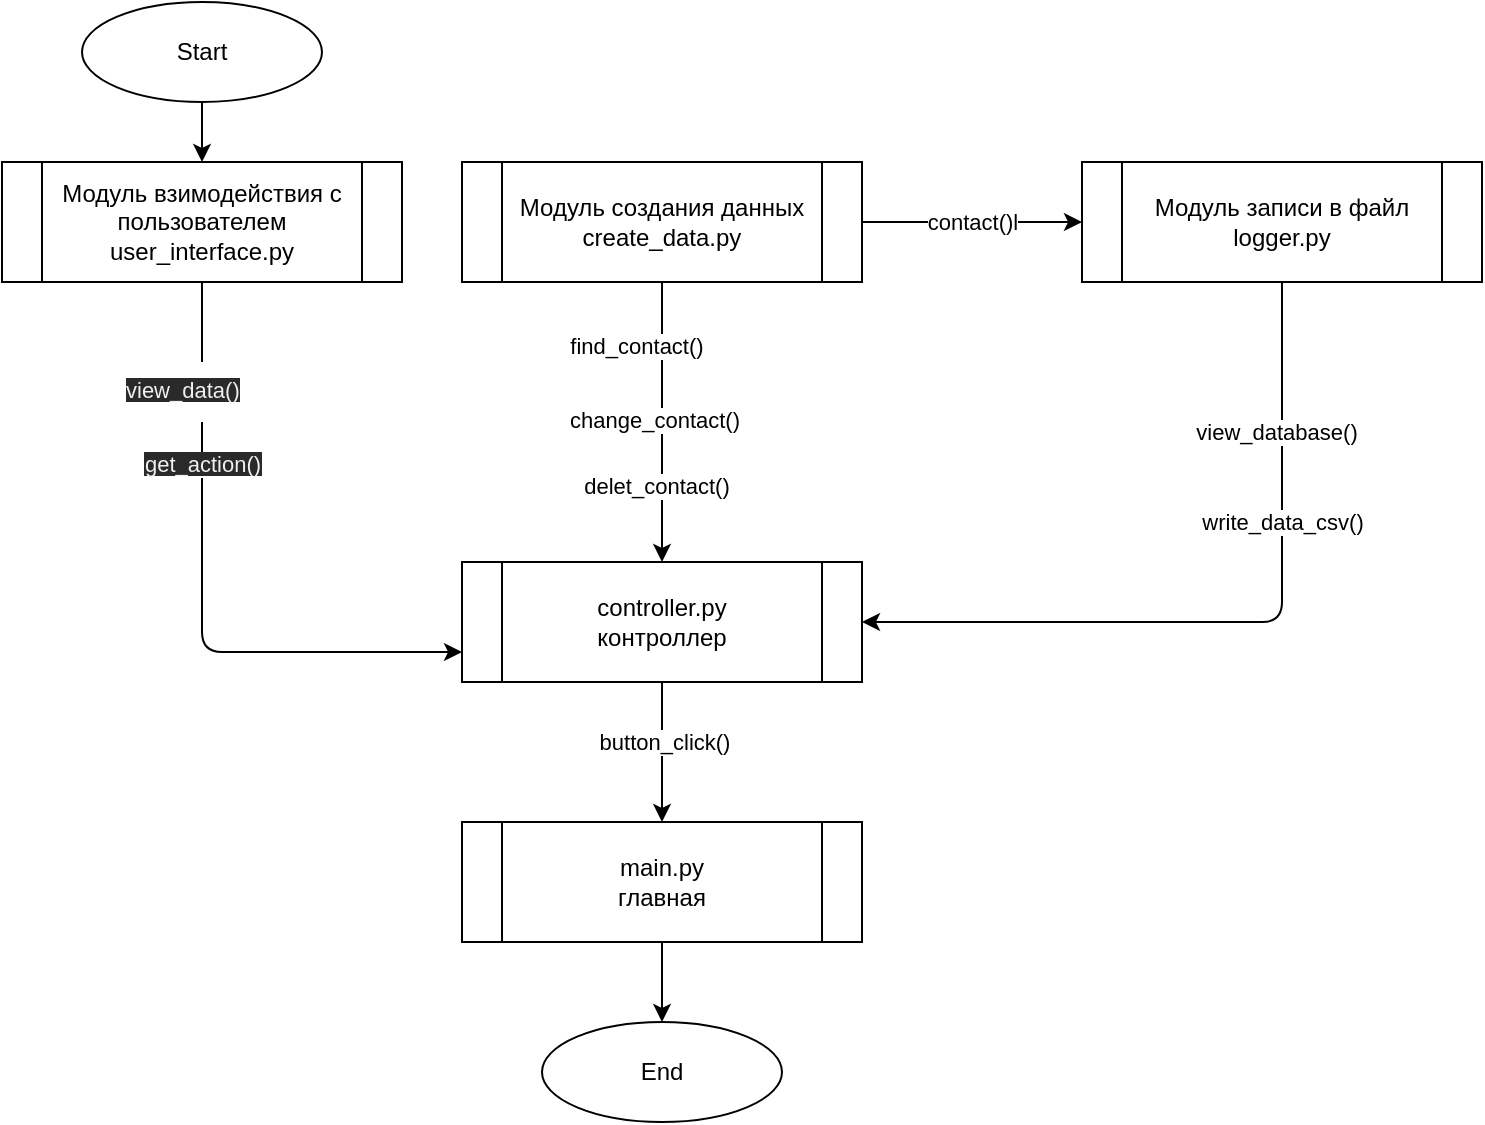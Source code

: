 <mxfile>
    <diagram id="iWDvVaj283KHKBU8eduZ" name="Страница 1">
        <mxGraphModel dx="1657" dy="556" grid="1" gridSize="10" guides="1" tooltips="1" connect="1" arrows="1" fold="1" page="1" pageScale="1" pageWidth="827" pageHeight="1169" math="0" shadow="0">
            <root>
                <mxCell id="0"/>
                <mxCell id="1" parent="0"/>
                <mxCell id="17" value="Модуль взимодействия с пользователем&lt;br&gt;user_interface.py" style="shape=process;whiteSpace=wrap;html=1;backgroundOutline=1;" parent="1" vertex="1">
                    <mxGeometry x="-150" y="90" width="200" height="60" as="geometry"/>
                </mxCell>
                <mxCell id="57" value="" style="edgeStyle=none;html=1;" parent="1" source="18" target="24" edge="1">
                    <mxGeometry relative="1" as="geometry"/>
                </mxCell>
                <mxCell id="18" value="main.py&lt;br&gt;главная" style="shape=process;whiteSpace=wrap;html=1;backgroundOutline=1;" parent="1" vertex="1">
                    <mxGeometry x="80" y="420" width="200" height="60" as="geometry"/>
                </mxCell>
                <mxCell id="59" value="" style="edgeStyle=none;html=1;" parent="1" source="20" target="17" edge="1">
                    <mxGeometry relative="1" as="geometry"/>
                </mxCell>
                <mxCell id="20" value="Start" style="ellipse;whiteSpace=wrap;html=1;" parent="1" vertex="1">
                    <mxGeometry x="-110" y="10" width="120" height="50" as="geometry"/>
                </mxCell>
                <mxCell id="21" value="Модуль создания данных&lt;br&gt;create_data.py" style="shape=process;whiteSpace=wrap;html=1;backgroundOutline=1;" parent="1" vertex="1">
                    <mxGeometry x="80" y="90" width="200" height="60" as="geometry"/>
                </mxCell>
                <mxCell id="22" value="Модуль записи в файл&lt;br&gt;logger.py" style="shape=process;whiteSpace=wrap;html=1;backgroundOutline=1;" parent="1" vertex="1">
                    <mxGeometry x="390" y="90" width="200" height="60" as="geometry"/>
                </mxCell>
                <mxCell id="56" value="" style="edgeStyle=none;html=1;" parent="1" source="23" target="18" edge="1">
                    <mxGeometry relative="1" as="geometry"/>
                </mxCell>
                <mxCell id="58" value="button_click()" style="edgeLabel;html=1;align=center;verticalAlign=middle;resizable=0;points=[];" parent="56" vertex="1" connectable="0">
                    <mxGeometry x="-0.143" y="1" relative="1" as="geometry">
                        <mxPoint as="offset"/>
                    </mxGeometry>
                </mxCell>
                <mxCell id="23" value="controller.py&lt;br&gt;контроллер" style="shape=process;whiteSpace=wrap;html=1;backgroundOutline=1;" parent="1" vertex="1">
                    <mxGeometry x="80" y="290" width="200" height="60" as="geometry"/>
                </mxCell>
                <mxCell id="24" value="End" style="ellipse;whiteSpace=wrap;html=1;" parent="1" vertex="1">
                    <mxGeometry x="120" y="520" width="120" height="50" as="geometry"/>
                </mxCell>
                <mxCell id="34" value="&lt;meta charset=&quot;utf-8&quot;&gt;&lt;span style=&quot;color: rgb(240, 240, 240); font-family: helvetica; font-size: 11px; font-style: normal; font-weight: 400; letter-spacing: normal; text-align: center; text-indent: 0px; text-transform: none; word-spacing: 0px; background-color: rgb(42, 42, 42); display: inline; float: none;&quot;&gt;get_action()&lt;/span&gt;" style="endArrow=classic;html=1;entryX=0;entryY=0.75;entryDx=0;entryDy=0;exitX=0.5;exitY=1;exitDx=0;exitDy=0;startArrow=none;" parent="1" source="52" target="23" edge="1">
                    <mxGeometry x="-0.833" relative="1" as="geometry">
                        <mxPoint x="50" y="110" as="sourcePoint"/>
                        <mxPoint x="130" y="320" as="targetPoint"/>
                        <Array as="points">
                            <mxPoint x="-50" y="335"/>
                        </Array>
                        <mxPoint as="offset"/>
                    </mxGeometry>
                </mxCell>
                <mxCell id="38" value="" style="endArrow=classic;html=1;exitX=0.5;exitY=1;exitDx=0;exitDy=0;entryX=1;entryY=0.5;entryDx=0;entryDy=0;" parent="1" source="22" target="23" edge="1">
                    <mxGeometry relative="1" as="geometry">
                        <mxPoint x="30" y="320" as="sourcePoint"/>
                        <mxPoint x="130" y="320" as="targetPoint"/>
                        <Array as="points">
                            <mxPoint x="490" y="320"/>
                        </Array>
                    </mxGeometry>
                </mxCell>
                <mxCell id="39" value="write_data_csv()" style="edgeLabel;resizable=0;html=1;align=center;verticalAlign=middle;" parent="38" connectable="0" vertex="1">
                    <mxGeometry relative="1" as="geometry">
                        <mxPoint x="20" y="-50" as="offset"/>
                    </mxGeometry>
                </mxCell>
                <mxCell id="40" value="" style="endArrow=classic;html=1;exitX=0.5;exitY=1;exitDx=0;exitDy=0;entryX=0.5;entryY=0;entryDx=0;entryDy=0;" parent="1" source="21" target="23" edge="1">
                    <mxGeometry relative="1" as="geometry">
                        <mxPoint x="30" y="320" as="sourcePoint"/>
                        <mxPoint x="130" y="320" as="targetPoint"/>
                        <Array as="points"/>
                    </mxGeometry>
                </mxCell>
                <mxCell id="44" value="view_database()" style="edgeLabel;resizable=0;html=1;align=center;verticalAlign=middle;" parent="1" connectable="0" vertex="1">
                    <mxGeometry x="500" y="205" as="geometry">
                        <mxPoint x="-13" y="20" as="offset"/>
                    </mxGeometry>
                </mxCell>
                <mxCell id="45" value="change_contact()" style="edgeLabel;resizable=0;html=1;align=center;verticalAlign=middle;" parent="1" connectable="0" vertex="1">
                    <mxGeometry x="180" y="200" as="geometry">
                        <mxPoint x="-4" y="19" as="offset"/>
                    </mxGeometry>
                </mxCell>
                <mxCell id="46" value="delet_contact()" style="edgeLabel;resizable=0;html=1;align=center;verticalAlign=middle;" parent="1" connectable="0" vertex="1">
                    <mxGeometry x="180" y="230" as="geometry">
                        <mxPoint x="-3" y="22" as="offset"/>
                    </mxGeometry>
                </mxCell>
                <mxCell id="52" value="&lt;span style=&quot;color: rgb(240 , 240 , 240) ; font-family: &amp;#34;helvetica&amp;#34; ; font-size: 11px ; font-style: normal ; font-weight: 400 ; letter-spacing: normal ; text-align: center ; text-indent: 0px ; text-transform: none ; word-spacing: 0px ; background-color: rgb(42 , 42 , 42) ; display: inline ; float: none&quot;&gt;view_data()&lt;/span&gt;" style="text;whiteSpace=wrap;html=1;" parent="1" vertex="1">
                    <mxGeometry x="-90" y="190" width="80" height="30" as="geometry"/>
                </mxCell>
                <mxCell id="53" value="" style="endArrow=none;html=1;entryX=0.5;entryY=0;entryDx=0;entryDy=0;exitX=0.5;exitY=1;exitDx=0;exitDy=0;" parent="1" source="17" target="52" edge="1">
                    <mxGeometry x="-0.286" relative="1" as="geometry">
                        <mxPoint x="180" y="150" as="sourcePoint"/>
                        <mxPoint x="180" y="290" as="targetPoint"/>
                        <Array as="points"/>
                        <mxPoint as="offset"/>
                    </mxGeometry>
                </mxCell>
                <mxCell id="55" value="find_contact()" style="edgeLabel;resizable=0;html=1;align=center;verticalAlign=middle;" parent="1" connectable="0" vertex="1">
                    <mxGeometry x="170" y="160" as="geometry">
                        <mxPoint x="-3" y="22" as="offset"/>
                    </mxGeometry>
                </mxCell>
                <mxCell id="60" value="" style="endArrow=classic;html=1;exitX=1;exitY=0.5;exitDx=0;exitDy=0;" parent="1" source="21" target="22" edge="1">
                    <mxGeometry relative="1" as="geometry">
                        <mxPoint x="290" y="119.5" as="sourcePoint"/>
                        <mxPoint x="390" y="119.5" as="targetPoint"/>
                    </mxGeometry>
                </mxCell>
                <mxCell id="61" value="contact()l" style="edgeLabel;resizable=0;html=1;align=center;verticalAlign=middle;" parent="60" connectable="0" vertex="1">
                    <mxGeometry relative="1" as="geometry"/>
                </mxCell>
            </root>
        </mxGraphModel>
    </diagram>
</mxfile>